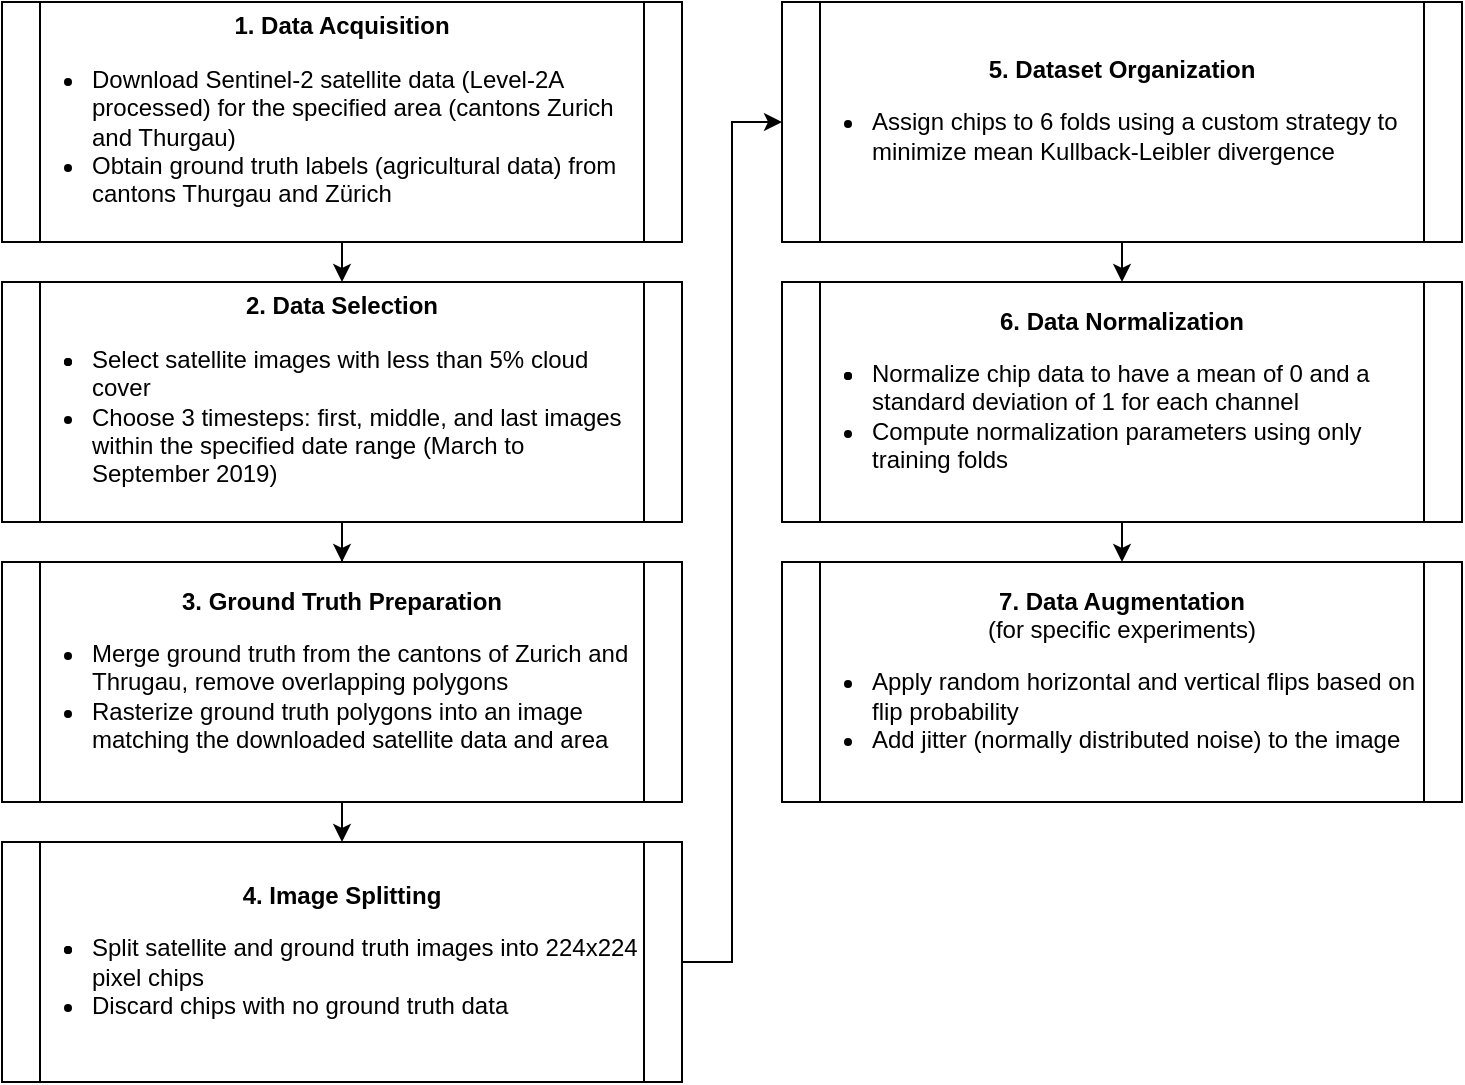 <mxfile version="24.7.6">
  <diagram name="Page-1" id="IzFDyRbBiw-TGzU73c33">
    <mxGraphModel dx="1050" dy="653" grid="1" gridSize="10" guides="1" tooltips="1" connect="1" arrows="1" fold="1" page="1" pageScale="1" pageWidth="850" pageHeight="1100" math="0" shadow="0">
      <root>
        <mxCell id="0" />
        <mxCell id="1" parent="0" />
        <mxCell id="kI_vmBCgJTJrpw7rfspl-10" value="&lt;div style=&quot;&quot;&gt;&lt;b style=&quot;background-color: initial;&quot;&gt;1. Data Acquisition&lt;/b&gt;&lt;/div&gt;&lt;div&gt;&lt;div style=&quot;text-align: left;&quot;&gt;&lt;ul style=&quot;padding-left: 25px;&quot;&gt;&lt;li&gt;&lt;span style=&quot;background-color: initial;&quot;&gt;Download Sentinel-2 satellite data (Level-2A processed) for the specified area (cantons Zurich and Thurgau)&lt;/span&gt;&lt;/li&gt;&lt;li&gt;&lt;span style=&quot;background-color: initial;&quot;&gt;Obtain ground truth labels (agricultural data) from cantons Thurgau and Zürich&lt;/span&gt;&lt;/li&gt;&lt;/ul&gt;&lt;/div&gt;&lt;/div&gt;" style="shape=process;whiteSpace=wrap;html=1;backgroundOutline=1;align=center;noLabel=0;size=0.056;" vertex="1" parent="1">
          <mxGeometry x="140" y="170" width="340" height="120" as="geometry" />
        </mxCell>
        <mxCell id="kI_vmBCgJTJrpw7rfspl-19" style="edgeStyle=orthogonalEdgeStyle;rounded=0;orthogonalLoop=1;jettySize=auto;html=1;exitX=0.5;exitY=1;exitDx=0;exitDy=0;" edge="1" parent="1" source="kI_vmBCgJTJrpw7rfspl-12" target="kI_vmBCgJTJrpw7rfspl-13">
          <mxGeometry relative="1" as="geometry" />
        </mxCell>
        <mxCell id="kI_vmBCgJTJrpw7rfspl-12" value="&lt;div style=&quot;&quot;&gt;&lt;div&gt;&lt;b&gt;2. Data Selection&lt;/b&gt;&lt;/div&gt;&lt;/div&gt;&lt;div&gt;&lt;div style=&quot;text-align: left;&quot;&gt;&lt;ul style=&quot;padding-left: 25px;&quot;&gt;&lt;li&gt;&lt;li&gt;Select satellite images with less than 5% cloud cover&lt;/li&gt;&lt;li&gt;Choose 3 timesteps: first, middle, and last images within the specified date range (March to September 2019)&lt;/li&gt;&lt;/li&gt;&lt;/ul&gt;&lt;/div&gt;&lt;/div&gt;" style="shape=process;whiteSpace=wrap;html=1;backgroundOutline=1;align=center;noLabel=0;size=0.056;" vertex="1" parent="1">
          <mxGeometry x="140" y="310" width="340" height="120" as="geometry" />
        </mxCell>
        <mxCell id="kI_vmBCgJTJrpw7rfspl-20" style="edgeStyle=orthogonalEdgeStyle;rounded=0;orthogonalLoop=1;jettySize=auto;html=1;exitX=0.5;exitY=1;exitDx=0;exitDy=0;entryX=0.5;entryY=0;entryDx=0;entryDy=0;" edge="1" parent="1" source="kI_vmBCgJTJrpw7rfspl-13" target="kI_vmBCgJTJrpw7rfspl-14">
          <mxGeometry relative="1" as="geometry" />
        </mxCell>
        <mxCell id="kI_vmBCgJTJrpw7rfspl-13" value="&lt;div style=&quot;&quot;&gt;&lt;div&gt;&lt;b&gt;3.&amp;nbsp;&lt;/b&gt;&lt;span style=&quot;background-color: initial;&quot;&gt;&lt;b&gt;Ground Truth Preparation&lt;/b&gt;&lt;/span&gt;&lt;/div&gt;&lt;/div&gt;&lt;div&gt;&lt;div style=&quot;text-align: left;&quot;&gt;&lt;ul style=&quot;padding-left: 25px;&quot;&gt;&lt;li&gt;&lt;span style=&quot;background-color: initial;&quot;&gt;Merge ground truth from the cantons of Zurich and Thrugau, remove overlapping polygons&lt;/span&gt;&lt;br&gt;&lt;/li&gt;&lt;li&gt;&lt;span style=&quot;background-color: initial;&quot;&gt;Rasterize ground truth polygons into an image matching the downloaded satellite data and area&lt;/span&gt;&lt;br&gt;&lt;/li&gt;&lt;/ul&gt;&lt;/div&gt;&lt;/div&gt;" style="shape=process;whiteSpace=wrap;html=1;backgroundOutline=1;align=center;noLabel=0;size=0.056;" vertex="1" parent="1">
          <mxGeometry x="140" y="450" width="340" height="120" as="geometry" />
        </mxCell>
        <mxCell id="kI_vmBCgJTJrpw7rfspl-21" style="edgeStyle=orthogonalEdgeStyle;rounded=0;orthogonalLoop=1;jettySize=auto;html=1;exitX=1;exitY=0.5;exitDx=0;exitDy=0;entryX=0;entryY=0.5;entryDx=0;entryDy=0;" edge="1" parent="1" source="kI_vmBCgJTJrpw7rfspl-14" target="kI_vmBCgJTJrpw7rfspl-15">
          <mxGeometry relative="1" as="geometry" />
        </mxCell>
        <mxCell id="kI_vmBCgJTJrpw7rfspl-14" value="&lt;div style=&quot;&quot;&gt;&lt;div&gt;&lt;b&gt;4.&amp;nbsp;&lt;/b&gt;&lt;span style=&quot;background-color: initial;&quot;&gt;&lt;b&gt;Image Splitting&lt;/b&gt;&lt;/span&gt;&lt;/div&gt;&lt;/div&gt;&lt;div&gt;&lt;div style=&quot;text-align: left;&quot;&gt;&lt;ul style=&quot;padding-left: 25px;&quot;&gt;&lt;li&gt;&lt;li&gt;Split satellite and ground truth images into 224x224 pixel chips&lt;/li&gt;&lt;li&gt;Discard chips with no ground truth data&lt;/li&gt;&lt;/li&gt;&lt;/ul&gt;&lt;/div&gt;&lt;/div&gt;" style="shape=process;whiteSpace=wrap;html=1;backgroundOutline=1;align=center;noLabel=0;size=0.056;" vertex="1" parent="1">
          <mxGeometry x="140" y="590" width="340" height="120" as="geometry" />
        </mxCell>
        <mxCell id="kI_vmBCgJTJrpw7rfspl-22" style="edgeStyle=orthogonalEdgeStyle;rounded=0;orthogonalLoop=1;jettySize=auto;html=1;exitX=0.5;exitY=1;exitDx=0;exitDy=0;entryX=0.5;entryY=0;entryDx=0;entryDy=0;" edge="1" parent="1" source="kI_vmBCgJTJrpw7rfspl-15" target="kI_vmBCgJTJrpw7rfspl-16">
          <mxGeometry relative="1" as="geometry" />
        </mxCell>
        <mxCell id="kI_vmBCgJTJrpw7rfspl-15" value="&lt;div style=&quot;&quot;&gt;&lt;div&gt;&lt;b&gt;5.&amp;nbsp;&lt;/b&gt;&lt;span style=&quot;background-color: initial;&quot;&gt;&lt;b&gt;Dataset Organization&lt;/b&gt;&lt;/span&gt;&lt;/div&gt;&lt;/div&gt;&lt;div&gt;&lt;div style=&quot;text-align: left;&quot;&gt;&lt;ul style=&quot;padding-left: 25px;&quot;&gt;&lt;li&gt;&lt;span style=&quot;background-color: initial;&quot;&gt;Assign chips to 6 folds using a custom strategy to minimize mean Kullback-Leibler divergence&lt;/span&gt;&lt;br&gt;&lt;/li&gt;&lt;/ul&gt;&lt;/div&gt;&lt;/div&gt;" style="shape=process;whiteSpace=wrap;html=1;backgroundOutline=1;align=center;noLabel=0;size=0.056;" vertex="1" parent="1">
          <mxGeometry x="530" y="170" width="340" height="120" as="geometry" />
        </mxCell>
        <mxCell id="kI_vmBCgJTJrpw7rfspl-23" style="edgeStyle=orthogonalEdgeStyle;rounded=0;orthogonalLoop=1;jettySize=auto;html=1;exitX=0.5;exitY=1;exitDx=0;exitDy=0;entryX=0.5;entryY=0;entryDx=0;entryDy=0;" edge="1" parent="1" source="kI_vmBCgJTJrpw7rfspl-16" target="kI_vmBCgJTJrpw7rfspl-17">
          <mxGeometry relative="1" as="geometry" />
        </mxCell>
        <mxCell id="kI_vmBCgJTJrpw7rfspl-16" value="&lt;div style=&quot;&quot;&gt;&lt;div&gt;&lt;b&gt;6.&amp;nbsp;&lt;/b&gt;&lt;span style=&quot;background-color: initial;&quot;&gt;&lt;b&gt;Data Normalization&lt;/b&gt;&lt;/span&gt;&lt;/div&gt;&lt;/div&gt;&lt;div&gt;&lt;div style=&quot;text-align: left;&quot;&gt;&lt;ul style=&quot;padding-left: 25px;&quot;&gt;&lt;li&gt;&lt;li&gt;Normalize chip data to have a mean of 0 and a standard deviation of 1 for each channel&lt;/li&gt;&lt;li&gt;Compute normalization parameters using only training folds&lt;/li&gt;&lt;/li&gt;&lt;/ul&gt;&lt;/div&gt;&lt;/div&gt;" style="shape=process;whiteSpace=wrap;html=1;backgroundOutline=1;align=center;noLabel=0;size=0.056;" vertex="1" parent="1">
          <mxGeometry x="530" y="310" width="340" height="120" as="geometry" />
        </mxCell>
        <mxCell id="kI_vmBCgJTJrpw7rfspl-17" value="&lt;div style=&quot;&quot;&gt;&lt;div&gt;&lt;b&gt;7.&amp;nbsp;&lt;/b&gt;&lt;span style=&quot;background-color: initial;&quot;&gt;&lt;b&gt;Data Augmentation&lt;/b&gt;&lt;/span&gt;&lt;/div&gt;&lt;div&gt;&lt;span style=&quot;background-color: initial;&quot;&gt;(for specific experiments)&lt;/span&gt;&lt;/div&gt;&lt;/div&gt;&lt;div&gt;&lt;div style=&quot;text-align: left;&quot;&gt;&lt;ul style=&quot;padding-left: 25px;&quot;&gt;&lt;li&gt;Apply random horizontal and vertical flips based on flip probability&lt;/li&gt;&lt;li&gt;Add jitter (normally distributed noise) to the image&lt;/li&gt;&lt;/ul&gt;&lt;/div&gt;&lt;/div&gt;" style="shape=process;whiteSpace=wrap;html=1;backgroundOutline=1;align=center;noLabel=0;size=0.056;" vertex="1" parent="1">
          <mxGeometry x="530" y="450" width="340" height="120" as="geometry" />
        </mxCell>
        <mxCell id="kI_vmBCgJTJrpw7rfspl-18" value="" style="endArrow=classic;html=1;rounded=0;exitX=0.5;exitY=1;exitDx=0;exitDy=0;" edge="1" parent="1" source="kI_vmBCgJTJrpw7rfspl-10" target="kI_vmBCgJTJrpw7rfspl-12">
          <mxGeometry width="50" height="50" relative="1" as="geometry">
            <mxPoint x="490" y="540" as="sourcePoint" />
            <mxPoint x="540" y="490" as="targetPoint" />
          </mxGeometry>
        </mxCell>
      </root>
    </mxGraphModel>
  </diagram>
</mxfile>
